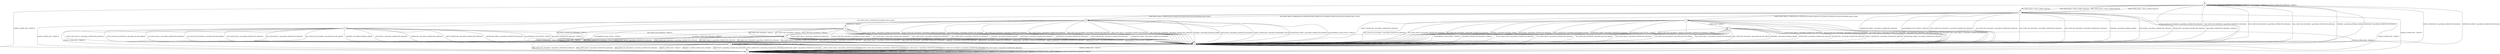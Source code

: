 digraph g {

	s0 [shape="circle" label="s0"];
	s1 [shape="circle" label="s1"];
	s2 [shape="circle" label="s2"];
	s3 [shape="circle" label="s3"];
	s4 [shape="circle" label="s4"];
	s5 [shape="circle" label="s5"];
	s6 [shape="circle" label="s6"];
	s7 [shape="circle" label="s7"];
	s8 [shape="circle" label="s8"];
	s9 [shape="circle" label="s9"];
	s10 [shape="circle" label="s10"];
	s0 -> s2 [label="ECDH_CLIENT_HELLO / HELLO_VERIFY_REQUEST"];
	s0 -> s4 [label="ECDH_CLIENT_KEY_EXCHANGE / Alert(FATAL,UNEXPECTED_MESSAGE)"];
	s0 -> s2 [label="DH_CLIENT_HELLO / HELLO_VERIFY_REQUEST"];
	s0 -> s4 [label="DH_CLIENT_KEY_EXCHANGE / Alert(FATAL,UNEXPECTED_MESSAGE)"];
	s0 -> s2 [label="PSK_CLIENT_HELLO / HELLO_VERIFY_REQUEST"];
	s0 -> s4 [label="PSK_CLIENT_KEY_EXCHANGE / Alert(FATAL,UNEXPECTED_MESSAGE)"];
	s0 -> s2 [label="RSA_CLIENT_HELLO / HELLO_VERIFY_REQUEST"];
	s0 -> s4 [label="RSA_CLIENT_KEY_EXCHANGE / Alert(FATAL,UNEXPECTED_MESSAGE)"];
	s0 -> s1 [label="CHANGE_CIPHER_SPEC / TIMEOUT"];
	s0 -> s4 [label="FINISHED / Alert(FATAL,INTERNAL_ERROR)"];
	s0 -> s0 [label="APPLICATION / Alert(FATAL,UNEXPECTED_MESSAGE)"];
	s0 -> s4 [label="CERTIFICATE / Alert(FATAL,UNEXPECTED_MESSAGE)"];
	s0 -> s4 [label="EMPTY_CERTIFICATE / Alert(FATAL,UNEXPECTED_MESSAGE)"];
	s0 -> s4 [label="CERTIFICATE_VERIFY / Alert(FATAL,UNEXPECTED_MESSAGE)"];
	s0 -> s0 [label="Alert(WARNING,CLOSE_NOTIFY) / TIMEOUT"];
	s0 -> s0 [label="Alert(FATAL,UNEXPECTED_MESSAGE) / TIMEOUT"];
	s1 -> s1 [label="ECDH_CLIENT_HELLO / TIMEOUT"];
	s1 -> s1 [label="ECDH_CLIENT_KEY_EXCHANGE / TIMEOUT"];
	s1 -> s1 [label="DH_CLIENT_HELLO / TIMEOUT"];
	s1 -> s1 [label="DH_CLIENT_KEY_EXCHANGE / TIMEOUT"];
	s1 -> s1 [label="PSK_CLIENT_HELLO / TIMEOUT"];
	s1 -> s1 [label="PSK_CLIENT_KEY_EXCHANGE / TIMEOUT"];
	s1 -> s1 [label="RSA_CLIENT_HELLO / TIMEOUT"];
	s1 -> s1 [label="RSA_CLIENT_KEY_EXCHANGE / TIMEOUT"];
	s1 -> s1 [label="CHANGE_CIPHER_SPEC / TIMEOUT"];
	s1 -> s1 [label="FINISHED / TIMEOUT"];
	s1 -> s1 [label="APPLICATION / TIMEOUT"];
	s1 -> s1 [label="CERTIFICATE / TIMEOUT"];
	s1 -> s1 [label="EMPTY_CERTIFICATE / TIMEOUT"];
	s1 -> s1 [label="CERTIFICATE_VERIFY / TIMEOUT"];
	s1 -> s1 [label="Alert(WARNING,CLOSE_NOTIFY) / TIMEOUT"];
	s1 -> s1 [label="Alert(FATAL,UNEXPECTED_MESSAGE) / TIMEOUT"];
	s2 -> s3 [label="ECDH_CLIENT_HELLO / SERVER_HELLO,CERTIFICATE,ECDHE_SERVER_KEY_EXCHANGE,CERTIFICATE_REQUEST,SERVER_HELLO_DONE"];
	s2 -> s4 [label="ECDH_CLIENT_KEY_EXCHANGE / Alert(FATAL,UNEXPECTED_MESSAGE)"];
	s2 -> s9 [label="DH_CLIENT_HELLO / SERVER_HELLO,CERTIFICATE,DHE_SERVER_KEY_EXCHANGE,CERTIFICATE_REQUEST,SERVER_HELLO_DONE"];
	s2 -> s4 [label="DH_CLIENT_KEY_EXCHANGE / Alert(FATAL,UNEXPECTED_MESSAGE)"];
	s2 -> s5 [label="PSK_CLIENT_HELLO / SERVER_HELLO,SERVER_HELLO_DONE"];
	s2 -> s4 [label="PSK_CLIENT_KEY_EXCHANGE / Alert(FATAL,UNEXPECTED_MESSAGE)"];
	s2 -> s9 [label="RSA_CLIENT_HELLO / SERVER_HELLO,CERTIFICATE,CERTIFICATE_REQUEST,SERVER_HELLO_DONE"];
	s2 -> s4 [label="RSA_CLIENT_KEY_EXCHANGE / Alert(FATAL,UNEXPECTED_MESSAGE)"];
	s2 -> s1 [label="CHANGE_CIPHER_SPEC / TIMEOUT"];
	s2 -> s4 [label="FINISHED / Alert(FATAL,INTERNAL_ERROR)"];
	s2 -> s4 [label="APPLICATION / Alert(FATAL,UNEXPECTED_MESSAGE)"];
	s2 -> s4 [label="CERTIFICATE / Alert(FATAL,UNEXPECTED_MESSAGE)"];
	s2 -> s4 [label="EMPTY_CERTIFICATE / Alert(FATAL,UNEXPECTED_MESSAGE)"];
	s2 -> s4 [label="CERTIFICATE_VERIFY / Alert(FATAL,UNEXPECTED_MESSAGE)"];
	s2 -> s4 [label="Alert(WARNING,CLOSE_NOTIFY) / TIMEOUT"];
	s2 -> s4 [label="Alert(FATAL,UNEXPECTED_MESSAGE) / TIMEOUT"];
	s3 -> s4 [label="ECDH_CLIENT_HELLO / Alert(FATAL,UNEXPECTED_MESSAGE)"];
	s3 -> s4 [label="ECDH_CLIENT_KEY_EXCHANGE / Alert(FATAL,UNEXPECTED_MESSAGE)"];
	s3 -> s4 [label="DH_CLIENT_HELLO / Alert(FATAL,UNEXPECTED_MESSAGE)"];
	s3 -> s4 [label="DH_CLIENT_KEY_EXCHANGE / Alert(FATAL,UNEXPECTED_MESSAGE)"];
	s3 -> s4 [label="PSK_CLIENT_HELLO / Alert(FATAL,UNEXPECTED_MESSAGE)"];
	s3 -> s4 [label="PSK_CLIENT_KEY_EXCHANGE / Alert(FATAL,UNEXPECTED_MESSAGE)"];
	s3 -> s4 [label="RSA_CLIENT_HELLO / Alert(FATAL,UNEXPECTED_MESSAGE)"];
	s3 -> s4 [label="RSA_CLIENT_KEY_EXCHANGE / Alert(FATAL,UNEXPECTED_MESSAGE)"];
	s3 -> s1 [label="CHANGE_CIPHER_SPEC / TIMEOUT"];
	s3 -> s4 [label="FINISHED / Alert(FATAL,INTERNAL_ERROR)"];
	s3 -> s4 [label="APPLICATION / Alert(FATAL,UNEXPECTED_MESSAGE)"];
	s3 -> s6 [label="CERTIFICATE / TIMEOUT"];
	s3 -> s4 [label="EMPTY_CERTIFICATE / Alert(FATAL,HANDSHAKE_FAILURE)"];
	s3 -> s4 [label="CERTIFICATE_VERIFY / Alert(FATAL,UNEXPECTED_MESSAGE)"];
	s3 -> s4 [label="Alert(WARNING,CLOSE_NOTIFY) / TIMEOUT"];
	s3 -> s4 [label="Alert(FATAL,UNEXPECTED_MESSAGE) / TIMEOUT"];
	s4 -> s4 [label="ECDH_CLIENT_HELLO / TIMEOUT"];
	s4 -> s4 [label="ECDH_CLIENT_KEY_EXCHANGE / TIMEOUT"];
	s4 -> s4 [label="DH_CLIENT_HELLO / TIMEOUT"];
	s4 -> s4 [label="DH_CLIENT_KEY_EXCHANGE / TIMEOUT"];
	s4 -> s4 [label="PSK_CLIENT_HELLO / TIMEOUT"];
	s4 -> s4 [label="PSK_CLIENT_KEY_EXCHANGE / TIMEOUT"];
	s4 -> s4 [label="RSA_CLIENT_HELLO / TIMEOUT"];
	s4 -> s4 [label="RSA_CLIENT_KEY_EXCHANGE / TIMEOUT"];
	s4 -> s1 [label="CHANGE_CIPHER_SPEC / TIMEOUT"];
	s4 -> s4 [label="FINISHED / TIMEOUT"];
	s4 -> s4 [label="APPLICATION / Alert(FATAL,UNEXPECTED_MESSAGE)"];
	s4 -> s4 [label="CERTIFICATE / TIMEOUT"];
	s4 -> s4 [label="EMPTY_CERTIFICATE / TIMEOUT"];
	s4 -> s4 [label="CERTIFICATE_VERIFY / TIMEOUT"];
	s4 -> s4 [label="Alert(WARNING,CLOSE_NOTIFY) / TIMEOUT"];
	s4 -> s4 [label="Alert(FATAL,UNEXPECTED_MESSAGE) / TIMEOUT"];
	s5 -> s4 [label="ECDH_CLIENT_HELLO / Alert(FATAL,UNEXPECTED_MESSAGE)"];
	s5 -> s4 [label="ECDH_CLIENT_KEY_EXCHANGE / Alert(FATAL,DECODE_ERROR)"];
	s5 -> s4 [label="DH_CLIENT_HELLO / Alert(FATAL,UNEXPECTED_MESSAGE)"];
	s5 -> s4 [label="DH_CLIENT_KEY_EXCHANGE / Alert(FATAL,DECODE_ERROR)"];
	s5 -> s4 [label="PSK_CLIENT_HELLO / Alert(FATAL,UNEXPECTED_MESSAGE)"];
	s5 -> s7 [label="PSK_CLIENT_KEY_EXCHANGE / TIMEOUT"];
	s5 -> s4 [label="RSA_CLIENT_HELLO / Alert(FATAL,UNEXPECTED_MESSAGE)"];
	s5 -> s4 [label="RSA_CLIENT_KEY_EXCHANGE / Alert(FATAL,DECODE_ERROR)"];
	s5 -> s1 [label="CHANGE_CIPHER_SPEC / TIMEOUT"];
	s5 -> s4 [label="FINISHED / Alert(FATAL,INTERNAL_ERROR)"];
	s5 -> s4 [label="APPLICATION / Alert(FATAL,UNEXPECTED_MESSAGE)"];
	s5 -> s4 [label="CERTIFICATE / Alert(FATAL,UNEXPECTED_MESSAGE)"];
	s5 -> s4 [label="EMPTY_CERTIFICATE / Alert(FATAL,UNEXPECTED_MESSAGE)"];
	s5 -> s4 [label="CERTIFICATE_VERIFY / Alert(FATAL,UNEXPECTED_MESSAGE)"];
	s5 -> s4 [label="Alert(WARNING,CLOSE_NOTIFY) / TIMEOUT"];
	s5 -> s4 [label="Alert(FATAL,UNEXPECTED_MESSAGE) / TIMEOUT"];
	s6 -> s4 [label="ECDH_CLIENT_HELLO / Alert(FATAL,UNEXPECTED_MESSAGE)"];
	s6 -> s7 [label="ECDH_CLIENT_KEY_EXCHANGE / TIMEOUT"];
	s6 -> s4 [label="DH_CLIENT_HELLO / Alert(FATAL,UNEXPECTED_MESSAGE)"];
	s6 -> s4 [label="DH_CLIENT_KEY_EXCHANGE / Alert(FATAL,DECODE_ERROR)"];
	s6 -> s4 [label="PSK_CLIENT_HELLO / Alert(FATAL,UNEXPECTED_MESSAGE)"];
	s6 -> s4 [label="PSK_CLIENT_KEY_EXCHANGE / Alert(FATAL,DECODE_ERROR)"];
	s6 -> s4 [label="RSA_CLIENT_HELLO / Alert(FATAL,UNEXPECTED_MESSAGE)"];
	s6 -> s4 [label="RSA_CLIENT_KEY_EXCHANGE / Alert(FATAL,DECODE_ERROR)"];
	s6 -> s1 [label="CHANGE_CIPHER_SPEC / TIMEOUT"];
	s6 -> s4 [label="FINISHED / Alert(FATAL,INTERNAL_ERROR)"];
	s6 -> s4 [label="APPLICATION / Alert(FATAL,UNEXPECTED_MESSAGE)"];
	s6 -> s4 [label="CERTIFICATE / Alert(FATAL,UNEXPECTED_MESSAGE)"];
	s6 -> s4 [label="EMPTY_CERTIFICATE / Alert(FATAL,UNEXPECTED_MESSAGE)"];
	s6 -> s4 [label="CERTIFICATE_VERIFY / Alert(FATAL,UNEXPECTED_MESSAGE)"];
	s6 -> s4 [label="Alert(WARNING,CLOSE_NOTIFY) / TIMEOUT"];
	s6 -> s4 [label="Alert(FATAL,UNEXPECTED_MESSAGE) / TIMEOUT"];
	s7 -> s4 [label="ECDH_CLIENT_HELLO / Alert(FATAL,UNEXPECTED_MESSAGE)"];
	s7 -> s4 [label="ECDH_CLIENT_KEY_EXCHANGE / Alert(FATAL,UNEXPECTED_MESSAGE)"];
	s7 -> s4 [label="DH_CLIENT_HELLO / Alert(FATAL,UNEXPECTED_MESSAGE)"];
	s7 -> s4 [label="DH_CLIENT_KEY_EXCHANGE / Alert(FATAL,UNEXPECTED_MESSAGE)"];
	s7 -> s4 [label="PSK_CLIENT_HELLO / Alert(FATAL,UNEXPECTED_MESSAGE)"];
	s7 -> s4 [label="PSK_CLIENT_KEY_EXCHANGE / Alert(FATAL,UNEXPECTED_MESSAGE)"];
	s7 -> s4 [label="RSA_CLIENT_HELLO / Alert(FATAL,UNEXPECTED_MESSAGE)"];
	s7 -> s4 [label="RSA_CLIENT_KEY_EXCHANGE / Alert(FATAL,UNEXPECTED_MESSAGE)"];
	s7 -> s8 [label="CHANGE_CIPHER_SPEC / TIMEOUT"];
	s7 -> s4 [label="FINISHED / Alert(FATAL,UNEXPECTED_MESSAGE)"];
	s7 -> s4 [label="APPLICATION / Alert(FATAL,UNEXPECTED_MESSAGE)"];
	s7 -> s4 [label="CERTIFICATE / Alert(FATAL,UNEXPECTED_MESSAGE)"];
	s7 -> s4 [label="EMPTY_CERTIFICATE / Alert(FATAL,UNEXPECTED_MESSAGE)"];
	s7 -> s4 [label="CERTIFICATE_VERIFY / Alert(FATAL,UNEXPECTED_MESSAGE)"];
	s7 -> s4 [label="Alert(WARNING,CLOSE_NOTIFY) / TIMEOUT"];
	s7 -> s4 [label="Alert(FATAL,UNEXPECTED_MESSAGE) / TIMEOUT"];
	s8 -> s1 [label="ECDH_CLIENT_HELLO / Alert(FATAL,UNEXPECTED_MESSAGE)"];
	s8 -> s1 [label="ECDH_CLIENT_KEY_EXCHANGE / Alert(FATAL,UNEXPECTED_MESSAGE)"];
	s8 -> s1 [label="DH_CLIENT_HELLO / Alert(FATAL,UNEXPECTED_MESSAGE)"];
	s8 -> s1 [label="DH_CLIENT_KEY_EXCHANGE / Alert(FATAL,UNEXPECTED_MESSAGE)"];
	s8 -> s1 [label="PSK_CLIENT_HELLO / Alert(FATAL,UNEXPECTED_MESSAGE)"];
	s8 -> s1 [label="PSK_CLIENT_KEY_EXCHANGE / Alert(FATAL,UNEXPECTED_MESSAGE)"];
	s8 -> s1 [label="RSA_CLIENT_HELLO / Alert(FATAL,UNEXPECTED_MESSAGE)"];
	s8 -> s1 [label="RSA_CLIENT_KEY_EXCHANGE / Alert(FATAL,UNEXPECTED_MESSAGE)"];
	s8 -> s1 [label="CHANGE_CIPHER_SPEC / TIMEOUT"];
	s8 -> s1 [label="FINISHED / CHANGE_CIPHER_SPEC,FINISHED"];
	s8 -> s8 [label="APPLICATION / TIMEOUT"];
	s8 -> s1 [label="CERTIFICATE / Alert(FATAL,UNEXPECTED_MESSAGE)"];
	s8 -> s1 [label="EMPTY_CERTIFICATE / Alert(FATAL,UNEXPECTED_MESSAGE)"];
	s8 -> s1 [label="CERTIFICATE_VERIFY / Alert(FATAL,UNEXPECTED_MESSAGE)"];
	s8 -> s8 [label="Alert(WARNING,CLOSE_NOTIFY) / TIMEOUT"];
	s8 -> s8 [label="Alert(FATAL,UNEXPECTED_MESSAGE) / TIMEOUT"];
	s9 -> s4 [label="ECDH_CLIENT_HELLO / Alert(FATAL,UNEXPECTED_MESSAGE)"];
	s9 -> s4 [label="ECDH_CLIENT_KEY_EXCHANGE / Alert(FATAL,UNEXPECTED_MESSAGE)"];
	s9 -> s4 [label="DH_CLIENT_HELLO / Alert(FATAL,UNEXPECTED_MESSAGE)"];
	s9 -> s4 [label="DH_CLIENT_KEY_EXCHANGE / Alert(FATAL,UNEXPECTED_MESSAGE)"];
	s9 -> s4 [label="PSK_CLIENT_HELLO / Alert(FATAL,UNEXPECTED_MESSAGE)"];
	s9 -> s4 [label="PSK_CLIENT_KEY_EXCHANGE / Alert(FATAL,UNEXPECTED_MESSAGE)"];
	s9 -> s4 [label="RSA_CLIENT_HELLO / Alert(FATAL,UNEXPECTED_MESSAGE)"];
	s9 -> s4 [label="RSA_CLIENT_KEY_EXCHANGE / Alert(FATAL,UNEXPECTED_MESSAGE)"];
	s9 -> s1 [label="CHANGE_CIPHER_SPEC / TIMEOUT"];
	s9 -> s4 [label="FINISHED / Alert(FATAL,INTERNAL_ERROR)"];
	s9 -> s4 [label="APPLICATION / Alert(FATAL,UNEXPECTED_MESSAGE)"];
	s9 -> s10 [label="CERTIFICATE / TIMEOUT"];
	s9 -> s4 [label="EMPTY_CERTIFICATE / Alert(FATAL,HANDSHAKE_FAILURE)"];
	s9 -> s4 [label="CERTIFICATE_VERIFY / Alert(FATAL,UNEXPECTED_MESSAGE)"];
	s9 -> s4 [label="Alert(WARNING,CLOSE_NOTIFY) / TIMEOUT"];
	s9 -> s4 [label="Alert(FATAL,UNEXPECTED_MESSAGE) / TIMEOUT"];
	s10 -> s4 [label="ECDH_CLIENT_HELLO / Alert(FATAL,UNEXPECTED_MESSAGE)"];
	s10 -> s4 [label="ECDH_CLIENT_KEY_EXCHANGE / Alert(FATAL,DECODE_ERROR)"];
	s10 -> s4 [label="DH_CLIENT_HELLO / Alert(FATAL,UNEXPECTED_MESSAGE)"];
	s10 -> s7 [label="DH_CLIENT_KEY_EXCHANGE / TIMEOUT"];
	s10 -> s4 [label="PSK_CLIENT_HELLO / Alert(FATAL,UNEXPECTED_MESSAGE)"];
	s10 -> s7 [label="PSK_CLIENT_KEY_EXCHANGE / TIMEOUT"];
	s10 -> s4 [label="RSA_CLIENT_HELLO / Alert(FATAL,UNEXPECTED_MESSAGE)"];
	s10 -> s7 [label="RSA_CLIENT_KEY_EXCHANGE / TIMEOUT"];
	s10 -> s1 [label="CHANGE_CIPHER_SPEC / TIMEOUT"];
	s10 -> s4 [label="FINISHED / Alert(FATAL,INTERNAL_ERROR)"];
	s10 -> s4 [label="APPLICATION / Alert(FATAL,UNEXPECTED_MESSAGE)"];
	s10 -> s4 [label="CERTIFICATE / Alert(FATAL,UNEXPECTED_MESSAGE)"];
	s10 -> s4 [label="EMPTY_CERTIFICATE / Alert(FATAL,UNEXPECTED_MESSAGE)"];
	s10 -> s4 [label="CERTIFICATE_VERIFY / Alert(FATAL,UNEXPECTED_MESSAGE)"];
	s10 -> s4 [label="Alert(WARNING,CLOSE_NOTIFY) / TIMEOUT"];
	s10 -> s4 [label="Alert(FATAL,UNEXPECTED_MESSAGE) / TIMEOUT"];

__start0 [label="" shape="none" width="0" height="0"];
__start0 -> s0;

}
